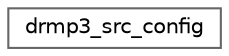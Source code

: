 digraph "Graphical Class Hierarchy"
{
 // LATEX_PDF_SIZE
  bgcolor="transparent";
  edge [fontname=Helvetica,fontsize=10,labelfontname=Helvetica,labelfontsize=10];
  node [fontname=Helvetica,fontsize=10,shape=box,height=0.2,width=0.4];
  rankdir="LR";
  Node0 [id="Node000000",label="drmp3_src_config",height=0.2,width=0.4,color="grey40", fillcolor="white", style="filled",URL="$structdrmp3__src__config.html",tooltip=" "];
}
